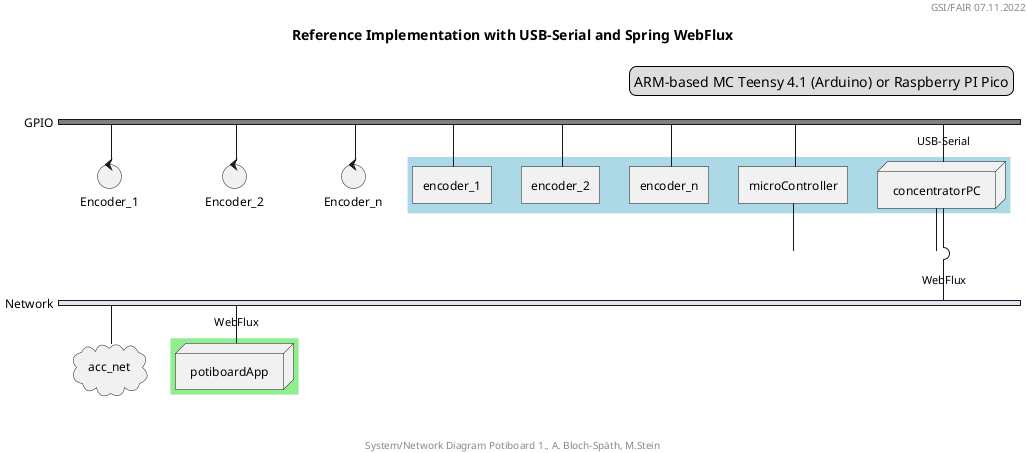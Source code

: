 @startuml

header GSI/FAIR 07.11.2022
footer System/Network Diagram Potiboard 1., A. Bloch-Späth, M.Stein
title Reference Implementation with USB-Serial and Spring WebFlux

 legend top right
   ARM-based MC Teensy 4.1 (Arduino) or Raspberry PI Pico
 endlegend

nwdiag {
  network GPIO {
    group {
      color = "lightblue";
       encoder_1;
       encoder_2;
       encoder_n;
      microController;
      concentratorPC;
    }
    color = "gray"
    Encoder_1 [shape = control];
    Encoder_2 [shape = control];
    Encoder_n [shape = control];
    microController [shape = component];
    microController -- concentratorPC;
   concentratorPC [shape = node, address = USB-Serial];
  }

  network Network {
    group {
      color = "lightgreen";
      potiboardApp;
    }
    acc_net [shape = cloud];
    concentratorPC [shape = node, address = WebFlux];
    potiboardApp [shape = node, address = WebFlux];
  }
}
@enduml

